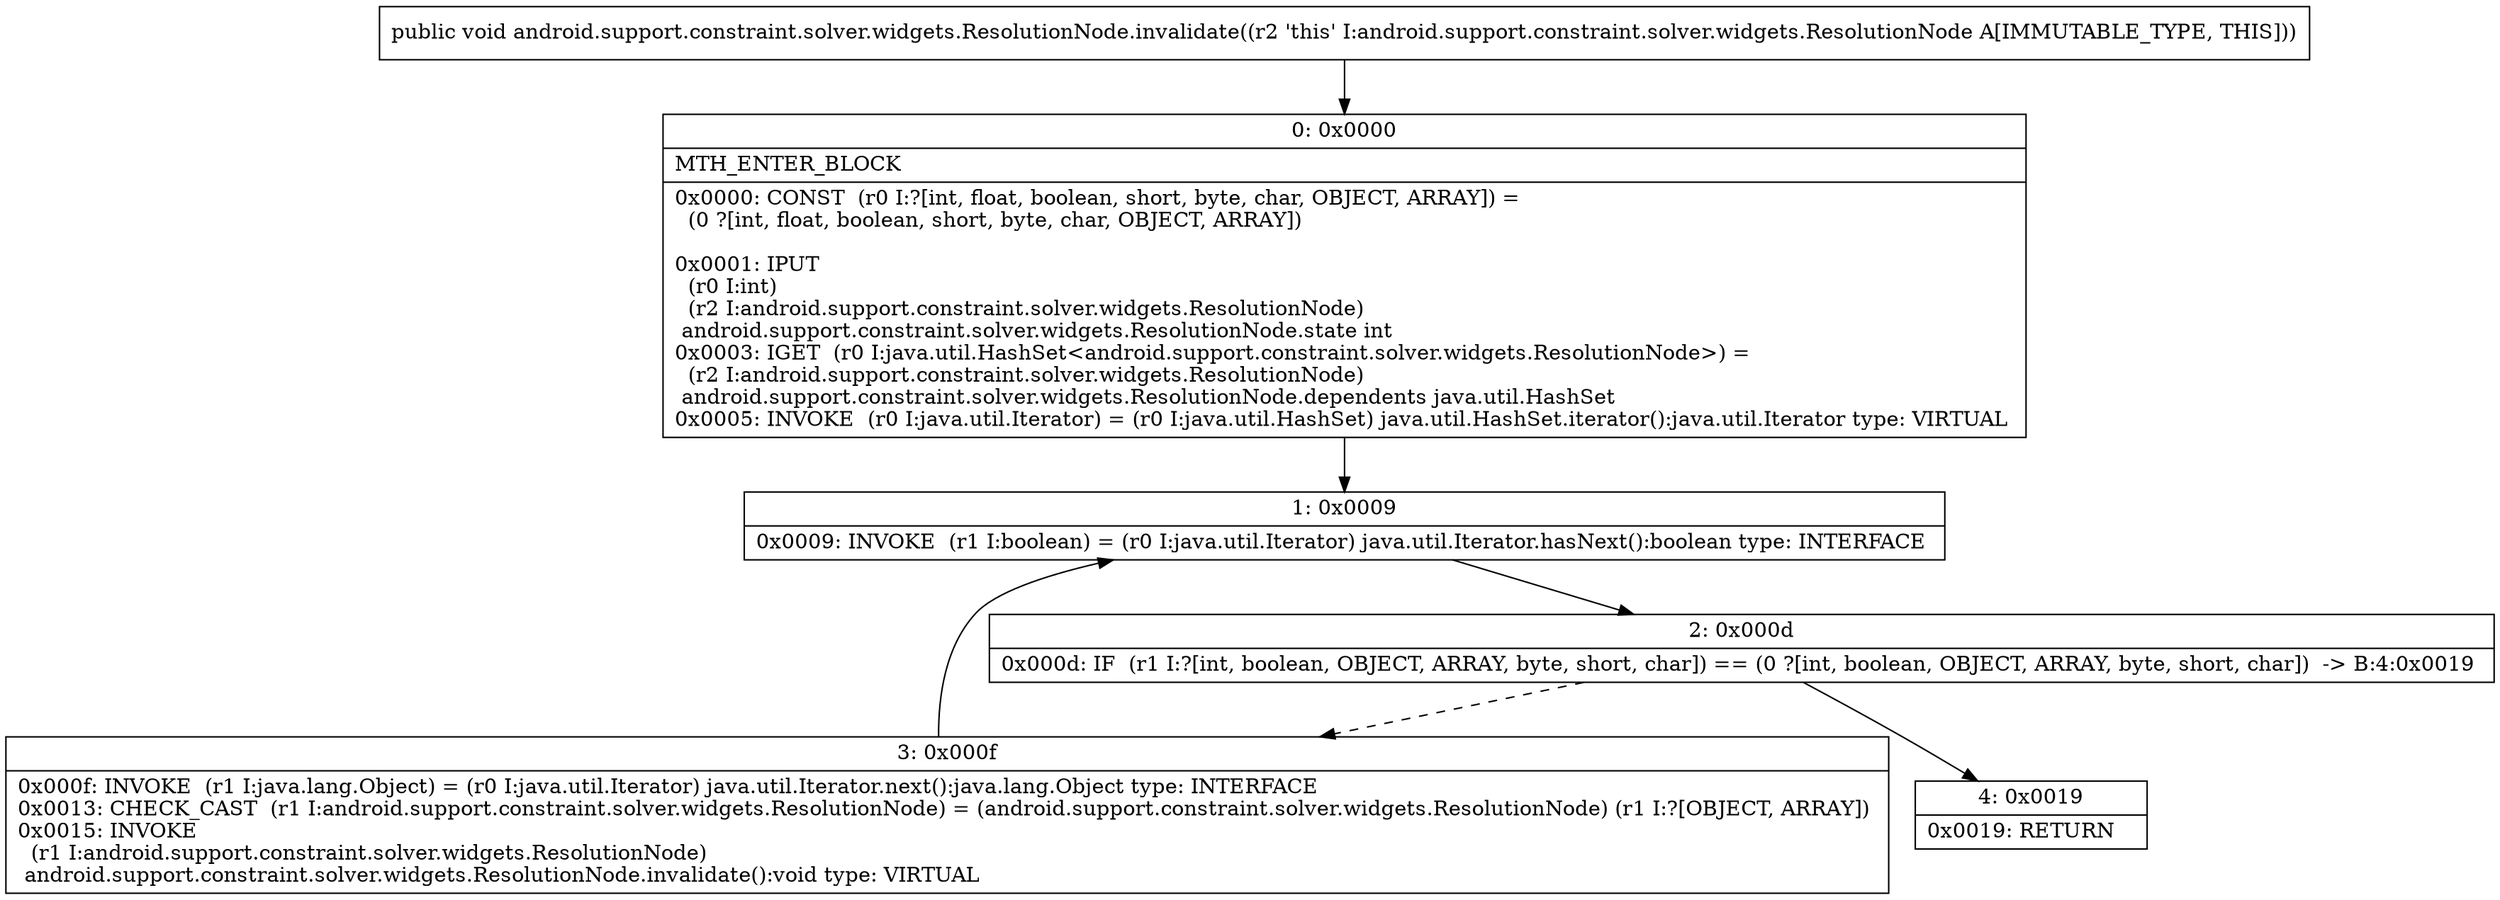 digraph "CFG forandroid.support.constraint.solver.widgets.ResolutionNode.invalidate()V" {
Node_0 [shape=record,label="{0\:\ 0x0000|MTH_ENTER_BLOCK\l|0x0000: CONST  (r0 I:?[int, float, boolean, short, byte, char, OBJECT, ARRAY]) = \l  (0 ?[int, float, boolean, short, byte, char, OBJECT, ARRAY])\l \l0x0001: IPUT  \l  (r0 I:int)\l  (r2 I:android.support.constraint.solver.widgets.ResolutionNode)\l android.support.constraint.solver.widgets.ResolutionNode.state int \l0x0003: IGET  (r0 I:java.util.HashSet\<android.support.constraint.solver.widgets.ResolutionNode\>) = \l  (r2 I:android.support.constraint.solver.widgets.ResolutionNode)\l android.support.constraint.solver.widgets.ResolutionNode.dependents java.util.HashSet \l0x0005: INVOKE  (r0 I:java.util.Iterator) = (r0 I:java.util.HashSet) java.util.HashSet.iterator():java.util.Iterator type: VIRTUAL \l}"];
Node_1 [shape=record,label="{1\:\ 0x0009|0x0009: INVOKE  (r1 I:boolean) = (r0 I:java.util.Iterator) java.util.Iterator.hasNext():boolean type: INTERFACE \l}"];
Node_2 [shape=record,label="{2\:\ 0x000d|0x000d: IF  (r1 I:?[int, boolean, OBJECT, ARRAY, byte, short, char]) == (0 ?[int, boolean, OBJECT, ARRAY, byte, short, char])  \-\> B:4:0x0019 \l}"];
Node_3 [shape=record,label="{3\:\ 0x000f|0x000f: INVOKE  (r1 I:java.lang.Object) = (r0 I:java.util.Iterator) java.util.Iterator.next():java.lang.Object type: INTERFACE \l0x0013: CHECK_CAST  (r1 I:android.support.constraint.solver.widgets.ResolutionNode) = (android.support.constraint.solver.widgets.ResolutionNode) (r1 I:?[OBJECT, ARRAY]) \l0x0015: INVOKE  \l  (r1 I:android.support.constraint.solver.widgets.ResolutionNode)\l android.support.constraint.solver.widgets.ResolutionNode.invalidate():void type: VIRTUAL \l}"];
Node_4 [shape=record,label="{4\:\ 0x0019|0x0019: RETURN   \l}"];
MethodNode[shape=record,label="{public void android.support.constraint.solver.widgets.ResolutionNode.invalidate((r2 'this' I:android.support.constraint.solver.widgets.ResolutionNode A[IMMUTABLE_TYPE, THIS])) }"];
MethodNode -> Node_0;
Node_0 -> Node_1;
Node_1 -> Node_2;
Node_2 -> Node_3[style=dashed];
Node_2 -> Node_4;
Node_3 -> Node_1;
}

